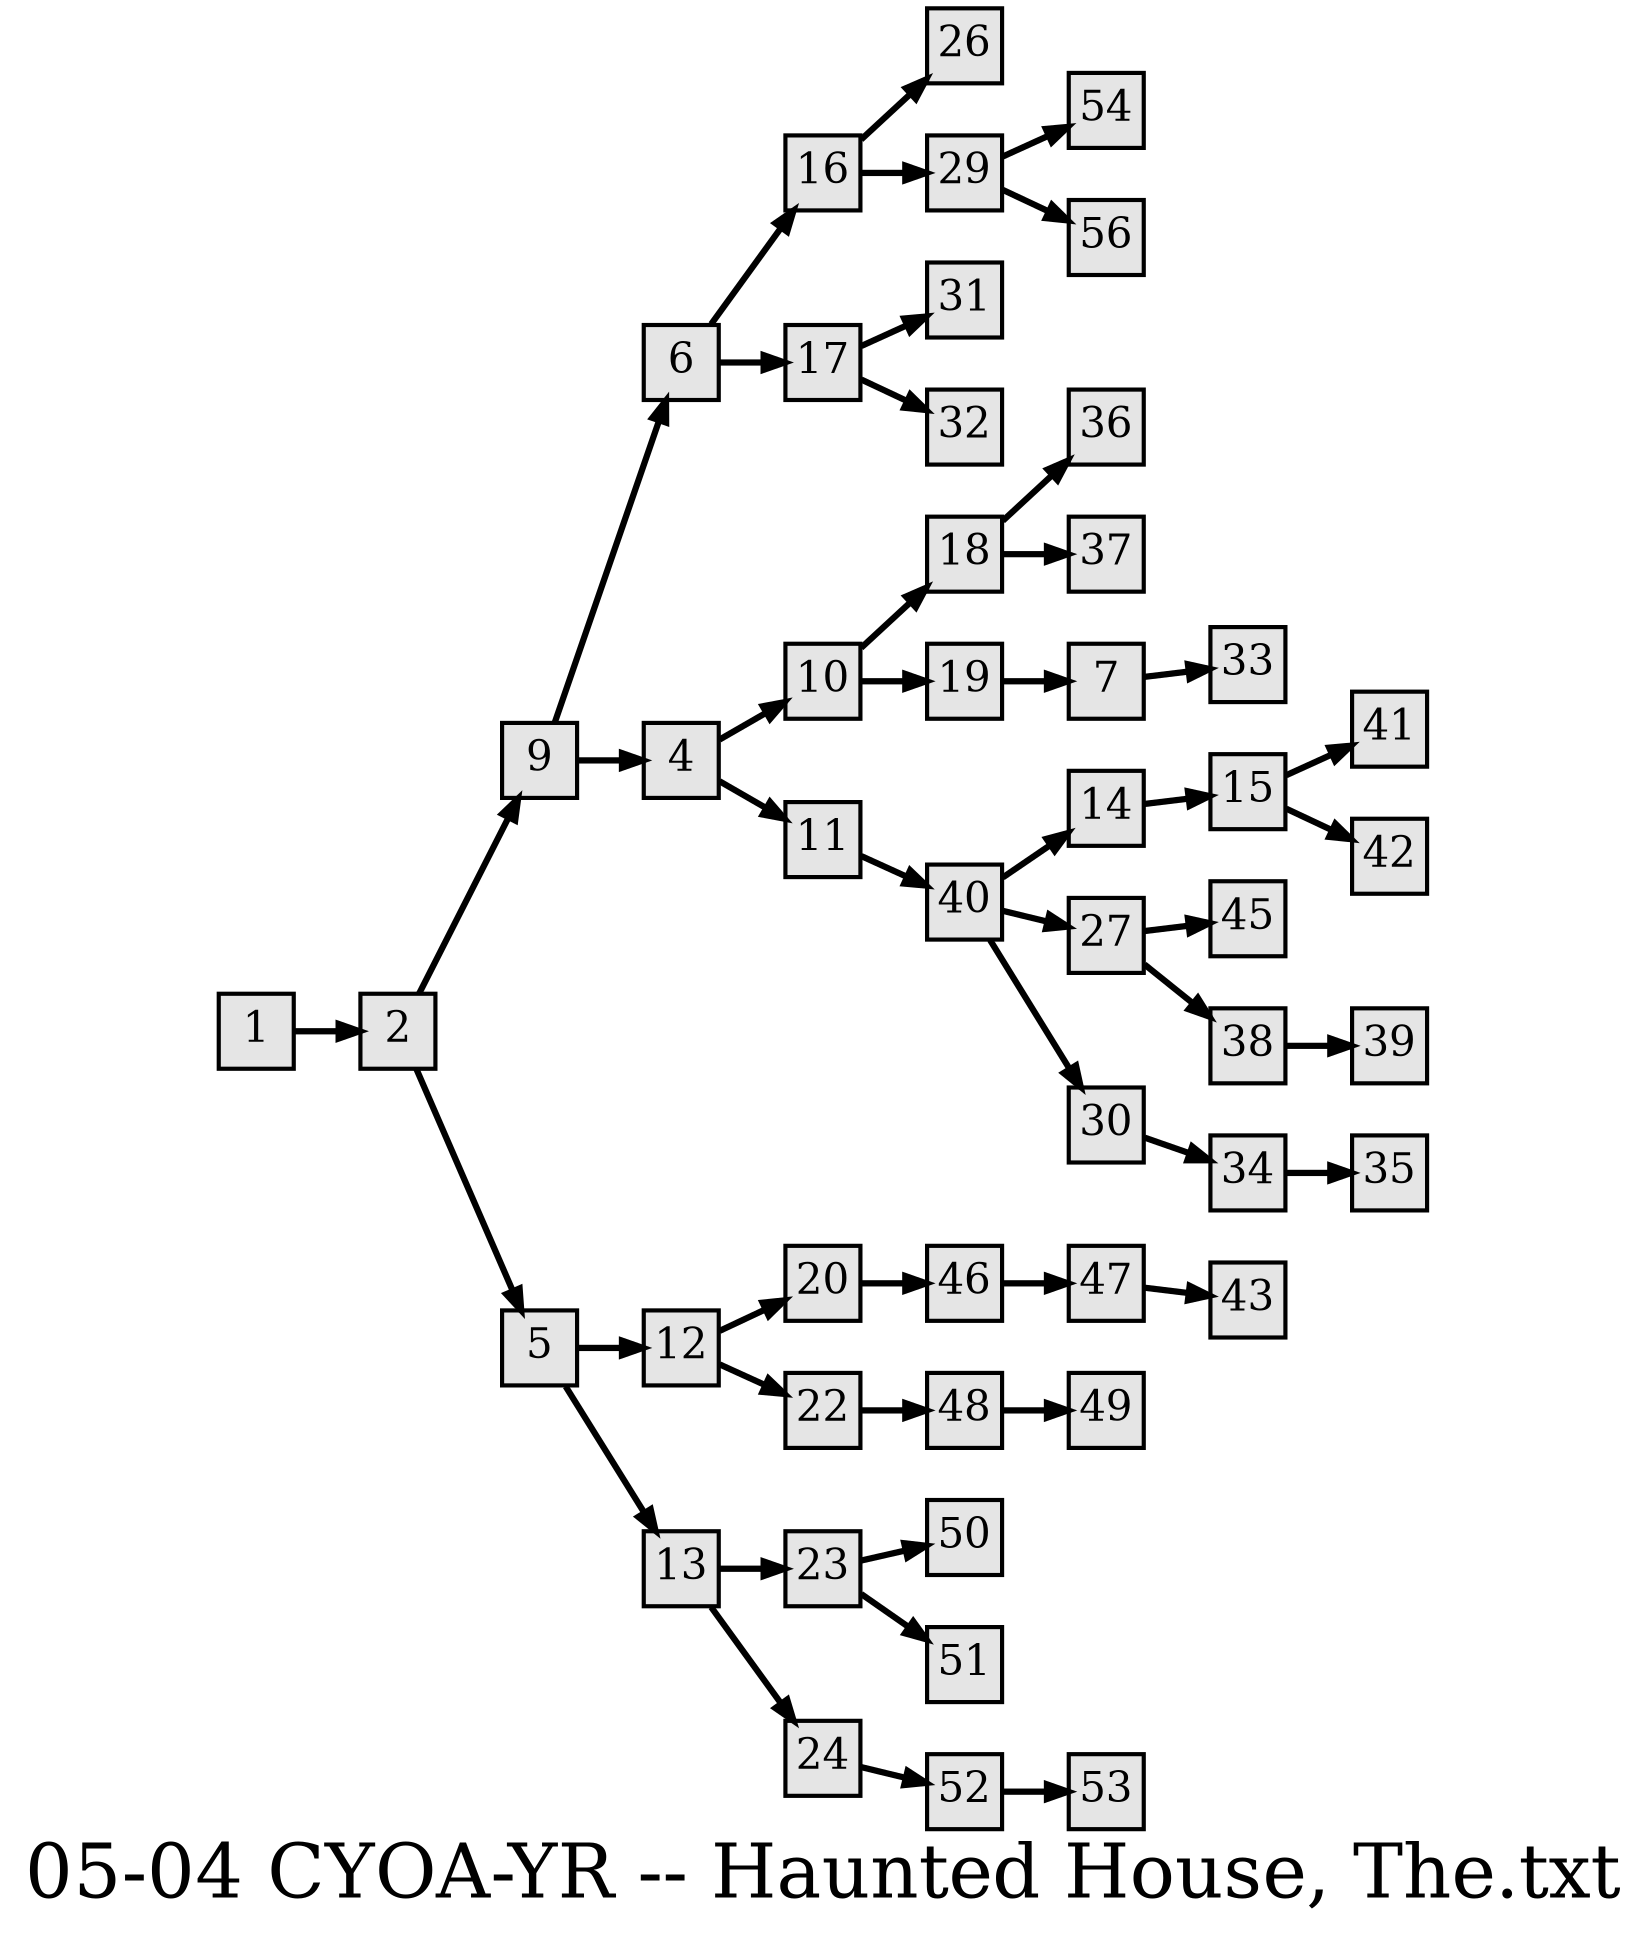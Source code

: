 digraph g{
  graph [ label="05-04 CYOA-YR -- Haunted House, The.txt" rankdir=LR, ordering=out, fontsize=36, nodesep="0.35", ranksep="0.45"];
  node  [shape=rect, penwidth=2, fontsize=20, style=filled, fillcolor=grey90, margin="0,0", labelfloat=true, regular=true, fixedsize=true];
  edge  [labelfloat=true, penwidth=3, fontsize=12];

  1 -> 2;
  2 -> 9;
  2 -> 5;
  4 -> 10;
  4 -> 11;
  5 -> 12;
  5 -> 13;
  6 -> 16;
  6 -> 17;
  7 -> 33;
  9 -> 6;
  9 -> 4;
  10 -> 18;
  10 -> 19;
  11 -> 40;
  12 -> 20;
  12 -> 22;
  13 -> 23;
  13 -> 24;
  14 -> 15;
  15 -> 41;
  15 -> 42;
  16 -> 26;
  16 -> 29;
  17 -> 31;
  17 -> 32;
  18 -> 36;
  18 -> 37;
  19 -> 7;
  20 -> 46;
  22 -> 48;
  23 -> 50;
  23 -> 51;
  24 -> 52;
  27 -> 45;
  27 -> 38;
  29 -> 54;
  29 -> 56;
  30 -> 34;
  34 -> 35;
  38 -> 39;
  40 -> 14;
  40 -> 27;
  40 -> 30;
  46 -> 47;
  47 -> 43;
  48 -> 49;
  52 -> 53;
}

